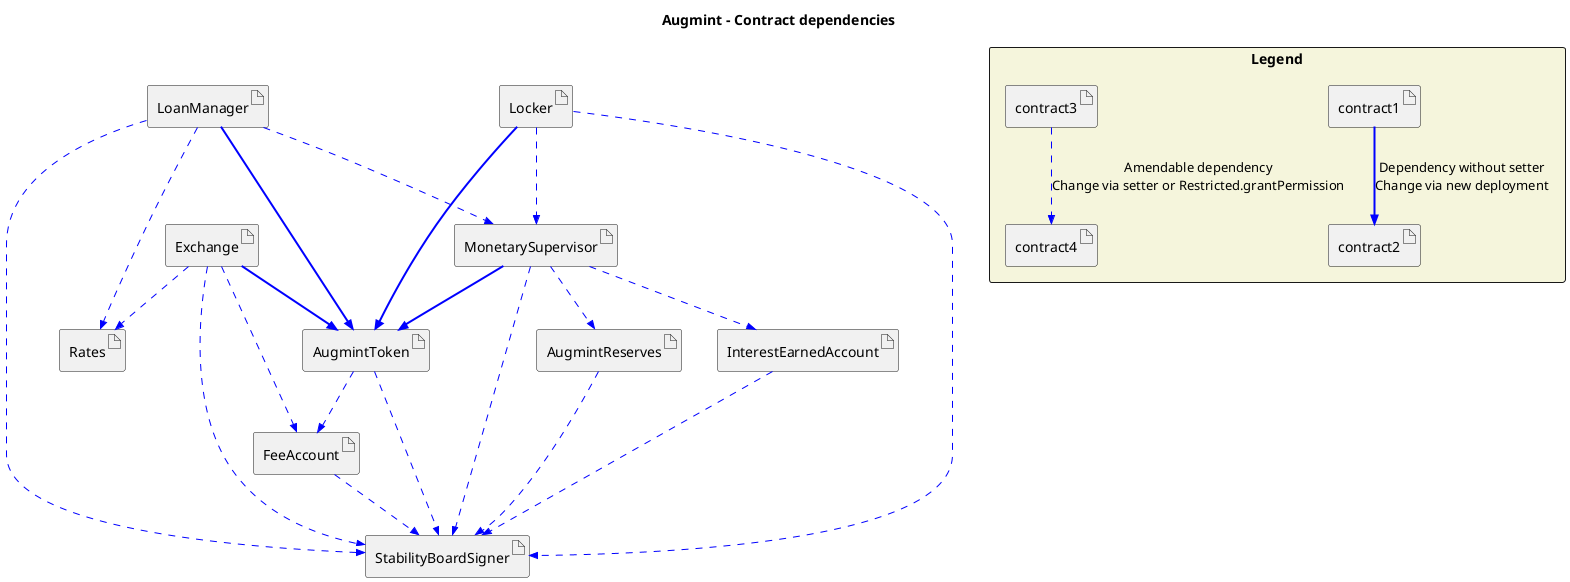 @startuml
title **Augmint** - Contract dependencies
skinparam ArrowColor #blue
skinparam noteBackgroundColor #lightgrey

artifact StabilityBoardSigner
artifact Rates
artifact AugmintReserves
artifact FeeAccount
artifact AugmintToken
artifact InterestEarnedAccount
artifact MonetarySupervisor
artifact LoanManager
artifact Locker
artifact Exchange


rectangle "Legend" #Beige {
	artifact contract1
	artifact contract2
    artifact contract3
	artifact contract4
    contract1 ==>> contract2 : Dependency without setter\nChange via new deployment
    contract3 ..>> contract4 : Amendable dependency\nChange via setter or Restricted.grantPermission
}

AugmintToken ..>> FeeAccount
AugmintToken ..>> StabilityBoardSigner

MonetarySupervisor ==>> AugmintToken
MonetarySupervisor ..>> StabilityBoardSigner
MonetarySupervisor ..>> AugmintReserves
MonetarySupervisor ..>> InterestEarnedAccount

LoanManager ==>> AugmintToken
LoanManager ..>> StabilityBoardSigner
LoanManager ..>> MonetarySupervisor
LoanManager ..>> Rates

Locker ==>> AugmintToken
Locker ..>> StabilityBoardSigner
Locker ..>> MonetarySupervisor

Exchange ==>> AugmintToken
Exchange ..>> StabilityBoardSigner
Exchange ..>> Rates
Exchange ..>> FeeAccount

InterestEarnedAccount ..>> StabilityBoardSigner

FeeAccount ..>> StabilityBoardSigner

AugmintReserves ..>> StabilityBoardSigner

@enduml
